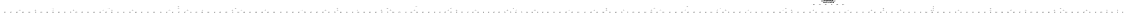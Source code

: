 # Network structure generated by ABC

digraph network {
size = "7.5,10";
center = true;
edge [dir = back];

{
  node [shape = plaintext];
  edge [style = invis];
  LevelTitle1 [label=""];
  LevelTitle2 [label=""];
  Level4 [label = ""];
  Level3 [label = ""];
  Level2 [label = ""];
  Level1 [label = ""];
  Level0 [label = ""];
  LevelTitle1 ->  LevelTitle2 ->  Level4 ->  Level3 ->  Level2 ->  Level1 ->  Level0;
}

{
  rank = same;
  LevelTitle1;
  title1 [shape=plaintext,
          fontsize=20,
          fontname = "Times-Roman",
          label="Network structure visualized by ABC\nBenchmark \"top\". Time was Wed Oct 16 21:57:23 2024. "
         ];
}

{
  rank = same;
  LevelTitle2;
  title2 [shape=plaintext,
          fontsize=18,
          fontname = "Times-Roman",
          label="The network contains 74 logic nodes and 0 latches.\n"
         ];
}

{
  rank = same;
  Level4;
  Node193 [label = "pv198_3_", shape = invtriangle, color = coral, fillcolor = coral];
  Node194 [label = "pv198_0_", shape = invtriangle, color = coral, fillcolor = coral];
  Node195 [label = "pv198_2_", shape = invtriangle, color = coral, fillcolor = coral];
  Node196 [label = "pv198_1_", shape = invtriangle, color = coral, fillcolor = coral];
  Node197 [label = "pv194_0_", shape = invtriangle, color = coral, fillcolor = coral];
  Node198 [label = "pv194_1_", shape = invtriangle, color = coral, fillcolor = coral];
}

{
  rank = same;
  Level3;
  Node200 [label = "200\n", shape = ellipse];
  Node218 [label = "218\n", shape = ellipse];
  Node236 [label = "236\n", shape = ellipse];
  Node254 [label = "254\n", shape = ellipse];
}

{
  rank = same;
  Level2;
  Node201 [label = "201\n", shape = ellipse];
  Node206 [label = "206\n", shape = ellipse];
  Node210 [label = "210\n", shape = ellipse];
  Node214 [label = "214\n", shape = ellipse];
  Node219 [label = "219\n", shape = ellipse];
  Node224 [label = "224\n", shape = ellipse];
  Node228 [label = "228\n", shape = ellipse];
  Node232 [label = "232\n", shape = ellipse];
  Node237 [label = "237\n", shape = ellipse];
  Node242 [label = "242\n", shape = ellipse];
  Node246 [label = "246\n", shape = ellipse];
  Node250 [label = "250\n", shape = ellipse];
  Node255 [label = "255\n", shape = ellipse];
  Node260 [label = "260\n", shape = ellipse];
  Node264 [label = "264\n", shape = ellipse];
  Node268 [label = "268\n", shape = ellipse];
}

{
  rank = same;
  Level1;
  Node202 [label = "202\n", shape = ellipse];
  Node203 [label = "203\n", shape = ellipse];
  Node204 [label = "204\n", shape = ellipse];
  Node205 [label = "205\n", shape = ellipse];
  Node207 [label = "207\n", shape = ellipse];
  Node208 [label = "208\n", shape = ellipse];
  Node209 [label = "209\n", shape = ellipse];
  Node211 [label = "211\n", shape = ellipse];
  Node212 [label = "212\n", shape = ellipse];
  Node213 [label = "213\n", shape = ellipse];
  Node215 [label = "215\n", shape = ellipse];
  Node216 [label = "216\n", shape = ellipse];
  Node217 [label = "217\n", shape = ellipse];
  Node220 [label = "220\n", shape = ellipse];
  Node221 [label = "221\n", shape = ellipse];
  Node222 [label = "222\n", shape = ellipse];
  Node223 [label = "223\n", shape = ellipse];
  Node225 [label = "225\n", shape = ellipse];
  Node226 [label = "226\n", shape = ellipse];
  Node227 [label = "227\n", shape = ellipse];
  Node229 [label = "229\n", shape = ellipse];
  Node230 [label = "230\n", shape = ellipse];
  Node231 [label = "231\n", shape = ellipse];
  Node233 [label = "233\n", shape = ellipse];
  Node234 [label = "234\n", shape = ellipse];
  Node235 [label = "235\n", shape = ellipse];
  Node238 [label = "238\n", shape = ellipse];
  Node239 [label = "239\n", shape = ellipse];
  Node240 [label = "240\n", shape = ellipse];
  Node241 [label = "241\n", shape = ellipse];
  Node243 [label = "243\n", shape = ellipse];
  Node244 [label = "244\n", shape = ellipse];
  Node245 [label = "245\n", shape = ellipse];
  Node247 [label = "247\n", shape = ellipse];
  Node248 [label = "248\n", shape = ellipse];
  Node249 [label = "249\n", shape = ellipse];
  Node251 [label = "251\n", shape = ellipse];
  Node252 [label = "252\n", shape = ellipse];
  Node253 [label = "253\n", shape = ellipse];
  Node256 [label = "256\n", shape = ellipse];
  Node257 [label = "257\n", shape = ellipse];
  Node258 [label = "258\n", shape = ellipse];
  Node259 [label = "259\n", shape = ellipse];
  Node261 [label = "261\n", shape = ellipse];
  Node262 [label = "262\n", shape = ellipse];
  Node263 [label = "263\n", shape = ellipse];
  Node265 [label = "265\n", shape = ellipse];
  Node266 [label = "266\n", shape = ellipse];
  Node267 [label = "267\n", shape = ellipse];
  Node269 [label = "269\n", shape = ellipse];
  Node270 [label = "270\n", shape = ellipse];
  Node271 [label = "271\n", shape = ellipse];
  Node272 [label = "272\n", shape = ellipse];
  Node273 [label = "273\n", shape = ellipse];
}

{
  rank = same;
  Level0;
  Node1 [label = "pv28_20_", shape = triangle, color = coral, fillcolor = coral];
  Node2 [label = "pv56_12_", shape = triangle, color = coral, fillcolor = coral];
  Node3 [label = "pv56_23_", shape = triangle, color = coral, fillcolor = coral];
  Node4 [label = "pv88_6_", shape = triangle, color = coral, fillcolor = coral];
  Node5 [label = "pv88_19_", shape = triangle, color = coral, fillcolor = coral];
  Node6 [label = "pv120_16_", shape = triangle, color = coral, fillcolor = coral];
  Node7 [label = "pv120_29_", shape = triangle, color = coral, fillcolor = coral];
  Node8 [label = "pv168_9_", shape = triangle, color = coral, fillcolor = coral];
  Node9 [label = "pv180_10_", shape = triangle, color = coral, fillcolor = coral];
  Node10 [label = "pv28_10_", shape = triangle, color = coral, fillcolor = coral];
  Node11 [label = "pv56_13_", shape = triangle, color = coral, fillcolor = coral];
  Node12 [label = "pv56_22_", shape = triangle, color = coral, fillcolor = coral];
  Node13 [label = "pv88_7_", shape = triangle, color = coral, fillcolor = coral];
  Node14 [label = "pv88_29_", shape = triangle, color = coral, fillcolor = coral];
  Node15 [label = "pv120_15_", shape = triangle, color = coral, fillcolor = coral];
  Node16 [label = "pv180_4_", shape = triangle, color = coral, fillcolor = coral];
  Node17 [label = "pv56_14_", shape = triangle, color = coral, fillcolor = coral];
  Node18 [label = "pv56_25_", shape = triangle, color = coral, fillcolor = coral];
  Node19 [label = "pv88_8_", shape = triangle, color = coral, fillcolor = coral];
  Node20 [label = "pv88_17_", shape = triangle, color = coral, fillcolor = coral];
  Node21 [label = "pv88_28_", shape = triangle, color = coral, fillcolor = coral];
  Node22 [label = "pv120_18_", shape = triangle, color = coral, fillcolor = coral];
  Node23 [label = "pv180_5_", shape = triangle, color = coral, fillcolor = coral];
  Node24 [label = "pv180_12_", shape = triangle, color = coral, fillcolor = coral];
  Node25 [label = "pv192_0_", shape = triangle, color = coral, fillcolor = coral];
  Node26 [label = "pv56_15_", shape = triangle, color = coral, fillcolor = coral];
  Node27 [label = "pv56_24_", shape = triangle, color = coral, fillcolor = coral];
  Node28 [label = "pv88_9_", shape = triangle, color = coral, fillcolor = coral];
  Node29 [label = "pv88_18_", shape = triangle, color = coral, fillcolor = coral];
  Node30 [label = "pv88_27_", shape = triangle, color = coral, fillcolor = coral];
  Node31 [label = "pv120_17_", shape = triangle, color = coral, fillcolor = coral];
  Node32 [label = "pv168_8_", shape = triangle, color = coral, fillcolor = coral];
  Node33 [label = "pv180_6_", shape = triangle, color = coral, fillcolor = coral];
  Node34 [label = "pv88_2_", shape = triangle, color = coral, fillcolor = coral];
  Node35 [label = "pv88_15_", shape = triangle, color = coral, fillcolor = coral];
  Node36 [label = "pv88_26_", shape = triangle, color = coral, fillcolor = coral];
  Node37 [label = "pv120_12_", shape = triangle, color = coral, fillcolor = coral];
  Node38 [label = "pv88_3_", shape = triangle, color = coral, fillcolor = coral];
  Node39 [label = "pv88_16_", shape = triangle, color = coral, fillcolor = coral];
  Node40 [label = "pv88_25_", shape = triangle, color = coral, fillcolor = coral];
  Node41 [label = "pv120_11_", shape = triangle, color = coral, fillcolor = coral];
  Node42 [label = "pv180_0_", shape = triangle, color = coral, fillcolor = coral];
  Node43 [label = "pv56_10_", shape = triangle, color = coral, fillcolor = coral];
  Node44 [label = "pv56_21_", shape = triangle, color = coral, fillcolor = coral];
  Node45 [label = "pv88_4_", shape = triangle, color = coral, fillcolor = coral];
  Node46 [label = "pv88_13_", shape = triangle, color = coral, fillcolor = coral];
  Node47 [label = "pv88_24_", shape = triangle, color = coral, fillcolor = coral];
  Node48 [label = "pv120_14_", shape = triangle, color = coral, fillcolor = coral];
  Node49 [label = "pv126_5_", shape = triangle, color = coral, fillcolor = coral];
  Node50 [label = "pv180_1_", shape = triangle, color = coral, fillcolor = coral];
  Node51 [label = "pv56_11_", shape = triangle, color = coral, fillcolor = coral];
  Node52 [label = "pv56_20_", shape = triangle, color = coral, fillcolor = coral];
  Node53 [label = "pv88_5_", shape = triangle, color = coral, fillcolor = coral];
  Node54 [label = "pv88_14_", shape = triangle, color = coral, fillcolor = coral];
  Node55 [label = "pv88_23_", shape = triangle, color = coral, fillcolor = coral];
  Node56 [label = "pv120_13_", shape = triangle, color = coral, fillcolor = coral];
  Node57 [label = "pv180_2_", shape = triangle, color = coral, fillcolor = coral];
  Node58 [label = "pv28_8_", shape = triangle, color = coral, fillcolor = coral];
  Node59 [label = "pv56_5_", shape = triangle, color = coral, fillcolor = coral];
  Node60 [label = "pv88_11_", shape = triangle, color = coral, fillcolor = coral];
  Node61 [label = "pv88_22_", shape = triangle, color = coral, fillcolor = coral];
  Node62 [label = "pv120_5_", shape = triangle, color = coral, fillcolor = coral];
  Node63 [label = "pv132_0_", shape = triangle, color = coral, fillcolor = coral];
  Node64 [label = "pv156_6_", shape = triangle, color = coral, fillcolor = coral];
  Node65 [label = "pv168_1_", shape = triangle, color = coral, fillcolor = coral];
  Node66 [label = "pv189_0_", shape = triangle, color = coral, fillcolor = coral];
  Node67 [label = "pv28_9_", shape = triangle, color = coral, fillcolor = coral];
  Node68 [label = "pv56_4_", shape = triangle, color = coral, fillcolor = coral];
  Node69 [label = "pv88_12_", shape = triangle, color = coral, fillcolor = coral];
  Node70 [label = "pv88_21_", shape = triangle, color = coral, fillcolor = coral];
  Node71 [label = "pv120_6_", shape = triangle, color = coral, fillcolor = coral];
  Node72 [label = "pv156_5_", shape = triangle, color = coral, fillcolor = coral];
  Node73 [label = "pv156_10_", shape = triangle, color = coral, fillcolor = coral];
  Node74 [label = "pv168_2_", shape = triangle, color = coral, fillcolor = coral];
  Node75 [label = "pv189_1_", shape = triangle, color = coral, fillcolor = coral];
  Node76 [label = "pv28_6_", shape = triangle, color = coral, fillcolor = coral];
  Node77 [label = "pv56_7_", shape = triangle, color = coral, fillcolor = coral];
  Node78 [label = "pv88_20_", shape = triangle, color = coral, fillcolor = coral];
  Node79 [label = "pv120_3_", shape = triangle, color = coral, fillcolor = coral];
  Node80 [label = "pv120_10_", shape = triangle, color = coral, fillcolor = coral];
  Node81 [label = "pv156_8_", shape = triangle, color = coral, fillcolor = coral];
  Node82 [label = "pv189_2_", shape = triangle, color = coral, fillcolor = coral];
  Node83 [label = "pv28_7_", shape = triangle, color = coral, fillcolor = coral];
  Node84 [label = "pv56_6_", shape = triangle, color = coral, fillcolor = coral];
  Node85 [label = "pv88_10_", shape = triangle, color = coral, fillcolor = coral];
  Node86 [label = "pv120_4_", shape = triangle, color = coral, fillcolor = coral];
  Node87 [label = "pv168_0_", shape = triangle, color = coral, fillcolor = coral];
  Node88 [label = "pv28_4_", shape = triangle, color = coral, fillcolor = coral];
  Node89 [label = "pv56_9_", shape = triangle, color = coral, fillcolor = coral];
  Node90 [label = "pv120_1_", shape = triangle, color = coral, fillcolor = coral];
  Node91 [label = "pv168_5_", shape = triangle, color = coral, fillcolor = coral];
  Node92 [label = "pv28_5_", shape = triangle, color = coral, fillcolor = coral];
  Node93 [label = "pv56_8_", shape = triangle, color = coral, fillcolor = coral];
  Node94 [label = "pv120_2_", shape = triangle, color = coral, fillcolor = coral];
  Node95 [label = "pv156_9_", shape = triangle, color = coral, fillcolor = coral];
  Node96 [label = "pv156_14_", shape = triangle, color = coral, fillcolor = coral];
  Node97 [label = "pv168_6_", shape = triangle, color = coral, fillcolor = coral];
  Node98 [label = "pv28_2_", shape = triangle, color = coral, fillcolor = coral];
  Node99 [label = "pv156_13_", shape = triangle, color = coral, fillcolor = coral];
  Node100 [label = "pv28_3_", shape = triangle, color = coral, fillcolor = coral];
  Node101 [label = "pv120_0_", shape = triangle, color = coral, fillcolor = coral];
  Node102 [label = "pv156_12_", shape = triangle, color = coral, fillcolor = coral];
  Node103 [label = "pv168_4_", shape = triangle, color = coral, fillcolor = coral];
  Node104 [label = "pv28_0_", shape = triangle, color = coral, fillcolor = coral];
  Node105 [label = "pv186_1_", shape = triangle, color = coral, fillcolor = coral];
  Node106 [label = "pv28_1_", shape = triangle, color = coral, fillcolor = coral];
  Node107 [label = "pv144_4_", shape = triangle, color = coral, fillcolor = coral];
  Node108 [label = "pv186_2_", shape = triangle, color = coral, fillcolor = coral];
  Node109 [label = "pv144_5_", shape = triangle, color = coral, fillcolor = coral];
  Node110 [label = "pv156_0_", shape = triangle, color = coral, fillcolor = coral];
  Node111 [label = "pv132_5_", shape = triangle, color = coral, fillcolor = coral];
  Node112 [label = "pv144_6_", shape = triangle, color = coral, fillcolor = coral];
  Node113 [label = "pv56_1_", shape = triangle, color = coral, fillcolor = coral];
  Node114 [label = "pv120_9_", shape = triangle, color = coral, fillcolor = coral];
  Node115 [label = "pv120_30_", shape = triangle, color = coral, fillcolor = coral];
  Node116 [label = "pv132_4_", shape = triangle, color = coral, fillcolor = coral];
  Node117 [label = "pv156_2_", shape = triangle, color = coral, fillcolor = coral];
  Node118 [label = "pv56_0_", shape = triangle, color = coral, fillcolor = coral];
  Node119 [label = "pv88_30_", shape = triangle, color = coral, fillcolor = coral];
  Node120 [label = "pv132_3_", shape = triangle, color = coral, fillcolor = coral];
  Node121 [label = "pv144_8_", shape = triangle, color = coral, fillcolor = coral];
  Node122 [label = "pv156_1_", shape = triangle, color = coral, fillcolor = coral];
  Node123 [label = "pv28_19_", shape = triangle, color = coral, fillcolor = coral];
  Node124 [label = "pv56_3_", shape = triangle, color = coral, fillcolor = coral];
  Node125 [label = "pv88_31_", shape = triangle, color = coral, fillcolor = coral];
  Node126 [label = "pv120_7_", shape = triangle, color = coral, fillcolor = coral];
  Node127 [label = "pv132_2_", shape = triangle, color = coral, fillcolor = coral];
  Node128 [label = "pv144_9_", shape = triangle, color = coral, fillcolor = coral];
  Node129 [label = "pv156_4_", shape = triangle, color = coral, fillcolor = coral];
  Node130 [label = "pv56_2_", shape = triangle, color = coral, fillcolor = coral];
  Node131 [label = "pv120_8_", shape = triangle, color = coral, fillcolor = coral];
  Node132 [label = "pv120_20_", shape = triangle, color = coral, fillcolor = coral];
  Node133 [label = "pv132_1_", shape = triangle, color = coral, fillcolor = coral];
  Node134 [label = "pv186_0_", shape = triangle, color = coral, fillcolor = coral];
  Node135 [label = "pv28_17_", shape = triangle, color = coral, fillcolor = coral];
  Node136 [label = "pv120_21_", shape = triangle, color = coral, fillcolor = coral];
  Node137 [label = "pv126_3_", shape = triangle, color = coral, fillcolor = coral];
  Node138 [label = "pv144_10_", shape = triangle, color = coral, fillcolor = coral];
  Node139 [label = "pv168_12_", shape = triangle, color = coral, fillcolor = coral];
  Node140 [label = "pv183_2_", shape = triangle, color = coral, fillcolor = coral];
  Node141 [label = "pv28_18_", shape = triangle, color = coral, fillcolor = coral];
  Node142 [label = "pv28_27_", shape = triangle, color = coral, fillcolor = coral];
  Node143 [label = "pv120_22_", shape = triangle, color = coral, fillcolor = coral];
  Node144 [label = "pv126_4_", shape = triangle, color = coral, fillcolor = coral];
  Node145 [label = "pv28_15_", shape = triangle, color = coral, fillcolor = coral];
  Node146 [label = "pv28_26_", shape = triangle, color = coral, fillcolor = coral];
  Node147 [label = "pv88_0_", shape = triangle, color = coral, fillcolor = coral];
  Node148 [label = "pv120_23_", shape = triangle, color = coral, fillcolor = coral];
  Node149 [label = "pv126_1_", shape = triangle, color = coral, fillcolor = coral];
  Node150 [label = "pv144_12_", shape = triangle, color = coral, fillcolor = coral];
  Node151 [label = "pv168_14_", shape = triangle, color = coral, fillcolor = coral];
  Node152 [label = "pv28_16_", shape = triangle, color = coral, fillcolor = coral];
  Node153 [label = "pv28_25_", shape = triangle, color = coral, fillcolor = coral];
  Node154 [label = "pv88_1_", shape = triangle, color = coral, fillcolor = coral];
  Node155 [label = "pv120_24_", shape = triangle, color = coral, fillcolor = coral];
  Node156 [label = "pv120_31_", shape = triangle, color = coral, fillcolor = coral];
  Node157 [label = "pv126_2_", shape = triangle, color = coral, fillcolor = coral];
  Node158 [label = "pv168_13_", shape = triangle, color = coral, fillcolor = coral];
  Node159 [label = "pv28_13_", shape = triangle, color = coral, fillcolor = coral];
  Node160 [label = "pv28_24_", shape = triangle, color = coral, fillcolor = coral];
  Node161 [label = "pv56_16_", shape = triangle, color = coral, fillcolor = coral];
  Node162 [label = "pv56_27_", shape = triangle, color = coral, fillcolor = coral];
  Node163 [label = "pv120_25_", shape = triangle, color = coral, fillcolor = coral];
  Node164 [label = "pv144_14_", shape = triangle, color = coral, fillcolor = coral];
  Node165 [label = "pv180_14_", shape = triangle, color = coral, fillcolor = coral];
  Node166 [label = "pv192_2_", shape = triangle, color = coral, fillcolor = coral];
  Node167 [label = "pv28_14_", shape = triangle, color = coral, fillcolor = coral];
  Node168 [label = "pv28_23_", shape = triangle, color = coral, fillcolor = coral];
  Node169 [label = "pv56_17_", shape = triangle, color = coral, fillcolor = coral];
  Node170 [label = "pv56_26_", shape = triangle, color = coral, fillcolor = coral];
  Node171 [label = "pv120_19_", shape = triangle, color = coral, fillcolor = coral];
  Node172 [label = "pv120_26_", shape = triangle, color = coral, fillcolor = coral];
  Node173 [label = "pv126_0_", shape = triangle, color = coral, fillcolor = coral];
  Node174 [label = "pv144_0_", shape = triangle, color = coral, fillcolor = coral];
  Node175 [label = "pv144_13_", shape = triangle, color = coral, fillcolor = coral];
  Node176 [label = "pv180_8_", shape = triangle, color = coral, fillcolor = coral];
  Node177 [label = "pv180_13_", shape = triangle, color = coral, fillcolor = coral];
  Node178 [label = "pv192_1_", shape = triangle, color = coral, fillcolor = coral];
  Node179 [label = "pv28_11_", shape = triangle, color = coral, fillcolor = coral];
  Node180 [label = "pv28_22_", shape = triangle, color = coral, fillcolor = coral];
  Node181 [label = "pv56_18_", shape = triangle, color = coral, fillcolor = coral];
  Node182 [label = "pv120_27_", shape = triangle, color = coral, fillcolor = coral];
  Node183 [label = "pv144_1_", shape = triangle, color = coral, fillcolor = coral];
  Node184 [label = "pv168_10_", shape = triangle, color = coral, fillcolor = coral];
  Node185 [label = "pv180_9_", shape = triangle, color = coral, fillcolor = coral];
  Node186 [label = "pv183_0_", shape = triangle, color = coral, fillcolor = coral];
  Node187 [label = "pv28_12_", shape = triangle, color = coral, fillcolor = coral];
  Node188 [label = "pv28_21_", shape = triangle, color = coral, fillcolor = coral];
  Node189 [label = "pv56_19_", shape = triangle, color = coral, fillcolor = coral];
  Node190 [label = "pv120_28_", shape = triangle, color = coral, fillcolor = coral];
  Node191 [label = "pv144_2_", shape = triangle, color = coral, fillcolor = coral];
  Node192 [label = "pv183_1_", shape = triangle, color = coral, fillcolor = coral];
}

title1 -> title2 [style = invis];
title2 -> Node193 [style = invis];
title2 -> Node194 [style = invis];
title2 -> Node195 [style = invis];
title2 -> Node196 [style = invis];
title2 -> Node197 [style = invis];
title2 -> Node198 [style = invis];
Node193 -> Node194 [style = invis];
Node194 -> Node195 [style = invis];
Node195 -> Node196 [style = invis];
Node196 -> Node197 [style = invis];
Node197 -> Node198 [style = invis];
Node193 -> Node200 [style = solid];
Node194 -> Node218 [style = solid];
Node195 -> Node236 [style = solid];
Node196 -> Node254 [style = solid];
Node197 -> Node272 [style = solid];
Node198 -> Node273 [style = solid];
Node200 -> Node201 [style = solid];
Node200 -> Node206 [style = solid];
Node200 -> Node210 [style = solid];
Node200 -> Node214 [style = solid];
Node201 -> Node202 [style = solid];
Node201 -> Node203 [style = solid];
Node201 -> Node204 [style = solid];
Node201 -> Node205 [style = solid];
Node202 -> Node24 [style = solid];
Node202 -> Node49 [style = solid];
Node202 -> Node111 [style = solid];
Node202 -> Node165 [style = solid];
Node202 -> Node177 [style = solid];
Node203 -> Node24 [style = solid];
Node203 -> Node116 [style = solid];
Node203 -> Node144 [style = solid];
Node203 -> Node177 [style = solid];
Node204 -> Node24 [style = solid];
Node204 -> Node120 [style = solid];
Node204 -> Node127 [style = solid];
Node204 -> Node137 [style = solid];
Node204 -> Node157 [style = solid];
Node205 -> Node25 [style = solid];
Node205 -> Node166 [style = solid];
Node205 -> Node178 [style = solid];
Node206 -> Node207 [style = solid];
Node206 -> Node208 [style = solid];
Node206 -> Node209 [style = solid];
Node207 -> Node40 [style = solid];
Node207 -> Node42 [style = solid];
Node207 -> Node50 [style = solid];
Node207 -> Node57 [style = solid];
Node207 -> Node163 [style = solid];
Node208 -> Node42 [style = solid];
Node208 -> Node47 [style = solid];
Node208 -> Node50 [style = solid];
Node208 -> Node155 [style = solid];
Node209 -> Node42 [style = solid];
Node209 -> Node55 [style = solid];
Node209 -> Node61 [style = solid];
Node209 -> Node143 [style = solid];
Node209 -> Node148 [style = solid];
Node210 -> Node211 [style = solid];
Node210 -> Node212 [style = solid];
Node210 -> Node213 [style = solid];
Node210 -> Node25 [style = solid];
Node210 -> Node178 [style = solid];
Node211 -> Node9 [style = solid];
Node211 -> Node133 [style = solid];
Node211 -> Node149 [style = solid];
Node211 -> Node176 [style = solid];
Node211 -> Node185 [style = solid];
Node212 -> Node63 [style = solid];
Node212 -> Node173 [style = solid];
Node212 -> Node176 [style = solid];
Node212 -> Node185 [style = solid];
Node213 -> Node115 [style = solid];
Node213 -> Node119 [style = solid];
Node213 -> Node125 [style = solid];
Node213 -> Node156 [style = solid];
Node213 -> Node176 [style = solid];
Node214 -> Node215 [style = solid];
Node214 -> Node216 [style = solid];
Node214 -> Node217 [style = solid];
Node214 -> Node25 [style = solid];
Node215 -> Node7 [style = solid];
Node215 -> Node14 [style = solid];
Node215 -> Node16 [style = solid];
Node215 -> Node23 [style = solid];
Node215 -> Node33 [style = solid];
Node216 -> Node16 [style = solid];
Node216 -> Node21 [style = solid];
Node216 -> Node23 [style = solid];
Node216 -> Node190 [style = solid];
Node217 -> Node16 [style = solid];
Node217 -> Node30 [style = solid];
Node217 -> Node36 [style = solid];
Node217 -> Node172 [style = solid];
Node217 -> Node182 [style = solid];
Node218 -> Node219 [style = solid];
Node218 -> Node224 [style = solid];
Node218 -> Node228 [style = solid];
Node218 -> Node232 [style = solid];
Node218 -> Node186 [style = solid];
Node219 -> Node220 [style = solid];
Node219 -> Node221 [style = solid];
Node219 -> Node222 [style = solid];
Node219 -> Node223 [style = solid];
Node220 -> Node135 [style = solid];
Node220 -> Node150 [style = solid];
Node220 -> Node164 [style = solid];
Node220 -> Node169 [style = solid];
Node220 -> Node175 [style = solid];
Node221 -> Node150 [style = solid];
Node221 -> Node152 [style = solid];
Node221 -> Node161 [style = solid];
Node221 -> Node175 [style = solid];
Node222 -> Node17 [style = solid];
Node222 -> Node26 [style = solid];
Node222 -> Node145 [style = solid];
Node222 -> Node150 [style = solid];
Node222 -> Node167 [style = solid];
Node223 -> Node140 [style = solid];
Node223 -> Node186 [style = solid];
Node223 -> Node192 [style = solid];
Node224 -> Node225 [style = solid];
Node224 -> Node226 [style = solid];
Node224 -> Node227 [style = solid];
Node225 -> Node59 [style = solid];
Node225 -> Node92 [style = solid];
Node225 -> Node174 [style = solid];
Node225 -> Node183 [style = solid];
Node225 -> Node191 [style = solid];
Node226 -> Node68 [style = solid];
Node226 -> Node88 [style = solid];
Node226 -> Node174 [style = solid];
Node226 -> Node183 [style = solid];
Node227 -> Node98 [style = solid];
Node227 -> Node100 [style = solid];
Node227 -> Node124 [style = solid];
Node227 -> Node130 [style = solid];
Node227 -> Node174 [style = solid];
Node228 -> Node229 [style = solid];
Node228 -> Node230 [style = solid];
Node228 -> Node231 [style = solid];
Node228 -> Node186 [style = solid];
Node228 -> Node192 [style = solid];
Node229 -> Node11 [style = solid];
Node229 -> Node121 [style = solid];
Node229 -> Node128 [style = solid];
Node229 -> Node138 [style = solid];
Node229 -> Node159 [style = solid];
Node230 -> Node2 [style = solid];
Node230 -> Node121 [style = solid];
Node230 -> Node128 [style = solid];
Node230 -> Node187 [style = solid];
Node231 -> Node10 [style = solid];
Node231 -> Node43 [style = solid];
Node231 -> Node51 [style = solid];
Node231 -> Node121 [style = solid];
Node231 -> Node179 [style = solid];
Node232 -> Node233 [style = solid];
Node232 -> Node234 [style = solid];
Node232 -> Node235 [style = solid];
Node233 -> Node67 [style = solid];
Node233 -> Node89 [style = solid];
Node233 -> Node107 [style = solid];
Node233 -> Node109 [style = solid];
Node233 -> Node112 [style = solid];
Node234 -> Node58 [style = solid];
Node234 -> Node93 [style = solid];
Node234 -> Node107 [style = solid];
Node234 -> Node109 [style = solid];
Node235 -> Node76 [style = solid];
Node235 -> Node77 [style = solid];
Node235 -> Node83 [style = solid];
Node235 -> Node84 [style = solid];
Node235 -> Node107 [style = solid];
Node236 -> Node237 [style = solid];
Node236 -> Node242 [style = solid];
Node236 -> Node246 [style = solid];
Node236 -> Node250 [style = solid];
Node236 -> Node66 [style = solid];
Node237 -> Node238 [style = solid];
Node237 -> Node239 [style = solid];
Node237 -> Node240 [style = solid];
Node237 -> Node241 [style = solid];
Node238 -> Node70 [style = solid];
Node238 -> Node136 [style = solid];
Node238 -> Node139 [style = solid];
Node238 -> Node151 [style = solid];
Node238 -> Node158 [style = solid];
Node239 -> Node78 [style = solid];
Node239 -> Node132 [style = solid];
Node239 -> Node139 [style = solid];
Node239 -> Node158 [style = solid];
Node240 -> Node5 [style = solid];
Node240 -> Node22 [style = solid];
Node240 -> Node29 [style = solid];
Node240 -> Node139 [style = solid];
Node240 -> Node171 [style = solid];
Node241 -> Node66 [style = solid];
Node241 -> Node75 [style = solid];
Node241 -> Node82 [style = solid];
Node242 -> Node243 [style = solid];
Node242 -> Node244 [style = solid];
Node242 -> Node245 [style = solid];
Node243 -> Node28 [style = solid];
Node243 -> Node65 [style = solid];
Node243 -> Node74 [style = solid];
Node243 -> Node87 [style = solid];
Node243 -> Node114 [style = solid];
Node244 -> Node19 [style = solid];
Node244 -> Node65 [style = solid];
Node244 -> Node87 [style = solid];
Node244 -> Node131 [style = solid];
Node245 -> Node4 [style = solid];
Node245 -> Node13 [style = solid];
Node245 -> Node71 [style = solid];
Node245 -> Node87 [style = solid];
Node245 -> Node126 [style = solid];
Node246 -> Node247 [style = solid];
Node246 -> Node248 [style = solid];
Node246 -> Node249 [style = solid];
Node246 -> Node66 [style = solid];
Node246 -> Node75 [style = solid];
Node247 -> Node8 [style = solid];
Node247 -> Node20 [style = solid];
Node247 -> Node31 [style = solid];
Node247 -> Node32 [style = solid];
Node247 -> Node184 [style = solid];
Node248 -> Node6 [style = solid];
Node248 -> Node8 [style = solid];
Node248 -> Node32 [style = solid];
Node248 -> Node39 [style = solid];
Node249 -> Node15 [style = solid];
Node249 -> Node32 [style = solid];
Node249 -> Node35 [style = solid];
Node249 -> Node48 [style = solid];
Node249 -> Node54 [style = solid];
Node250 -> Node251 [style = solid];
Node250 -> Node252 [style = solid];
Node250 -> Node253 [style = solid];
Node251 -> Node46 [style = solid];
Node251 -> Node56 [style = solid];
Node251 -> Node91 [style = solid];
Node251 -> Node97 [style = solid];
Node251 -> Node103 [style = solid];
Node252 -> Node37 [style = solid];
Node252 -> Node69 [style = solid];
Node252 -> Node91 [style = solid];
Node252 -> Node103 [style = solid];
Node253 -> Node41 [style = solid];
Node253 -> Node60 [style = solid];
Node253 -> Node80 [style = solid];
Node253 -> Node85 [style = solid];
Node253 -> Node103 [style = solid];
Node254 -> Node255 [style = solid];
Node254 -> Node260 [style = solid];
Node254 -> Node264 [style = solid];
Node254 -> Node268 [style = solid];
Node255 -> Node256 [style = solid];
Node255 -> Node257 [style = solid];
Node255 -> Node258 [style = solid];
Node255 -> Node259 [style = solid];
Node256 -> Node53 [style = solid];
Node256 -> Node62 [style = solid];
Node256 -> Node96 [style = solid];
Node256 -> Node99 [style = solid];
Node256 -> Node102 [style = solid];
Node257 -> Node45 [style = solid];
Node257 -> Node86 [style = solid];
Node257 -> Node99 [style = solid];
Node257 -> Node102 [style = solid];
Node258 -> Node34 [style = solid];
Node258 -> Node38 [style = solid];
Node258 -> Node79 [style = solid];
Node258 -> Node94 [style = solid];
Node258 -> Node102 [style = solid];
Node259 -> Node105 [style = solid];
Node259 -> Node108 [style = solid];
Node259 -> Node134 [style = solid];
Node260 -> Node261 [style = solid];
Node260 -> Node262 [style = solid];
Node260 -> Node263 [style = solid];
Node261 -> Node44 [style = solid];
Node261 -> Node110 [style = solid];
Node261 -> Node117 [style = solid];
Node261 -> Node122 [style = solid];
Node261 -> Node188 [style = solid];
Node262 -> Node1 [style = solid];
Node262 -> Node52 [style = solid];
Node262 -> Node110 [style = solid];
Node262 -> Node122 [style = solid];
Node263 -> Node110 [style = solid];
Node263 -> Node123 [style = solid];
Node263 -> Node141 [style = solid];
Node263 -> Node181 [style = solid];
Node263 -> Node189 [style = solid];
Node264 -> Node265 [style = solid];
Node264 -> Node266 [style = solid];
Node264 -> Node267 [style = solid];
Node264 -> Node105 [style = solid];
Node264 -> Node134 [style = solid];
Node265 -> Node73 [style = solid];
Node265 -> Node81 [style = solid];
Node265 -> Node90 [style = solid];
Node265 -> Node95 [style = solid];
Node265 -> Node154 [style = solid];
Node266 -> Node81 [style = solid];
Node266 -> Node95 [style = solid];
Node266 -> Node101 [style = solid];
Node266 -> Node147 [style = solid];
Node267 -> Node81 [style = solid];
Node267 -> Node142 [style = solid];
Node267 -> Node146 [style = solid];
Node267 -> Node162 [style = solid];
Node267 -> Node170 [style = solid];
Node268 -> Node269 [style = solid];
Node268 -> Node270 [style = solid];
Node268 -> Node271 [style = solid];
Node268 -> Node134 [style = solid];
Node269 -> Node18 [style = solid];
Node269 -> Node64 [style = solid];
Node269 -> Node72 [style = solid];
Node269 -> Node129 [style = solid];
Node269 -> Node153 [style = solid];
Node270 -> Node27 [style = solid];
Node270 -> Node72 [style = solid];
Node270 -> Node129 [style = solid];
Node270 -> Node160 [style = solid];
Node271 -> Node3 [style = solid];
Node271 -> Node12 [style = solid];
Node271 -> Node129 [style = solid];
Node271 -> Node168 [style = solid];
Node271 -> Node180 [style = solid];
Node272 -> Node104 [style = solid];
Node272 -> Node118 [style = solid];
Node273 -> Node106 [style = solid];
Node273 -> Node113 [style = solid];
}

